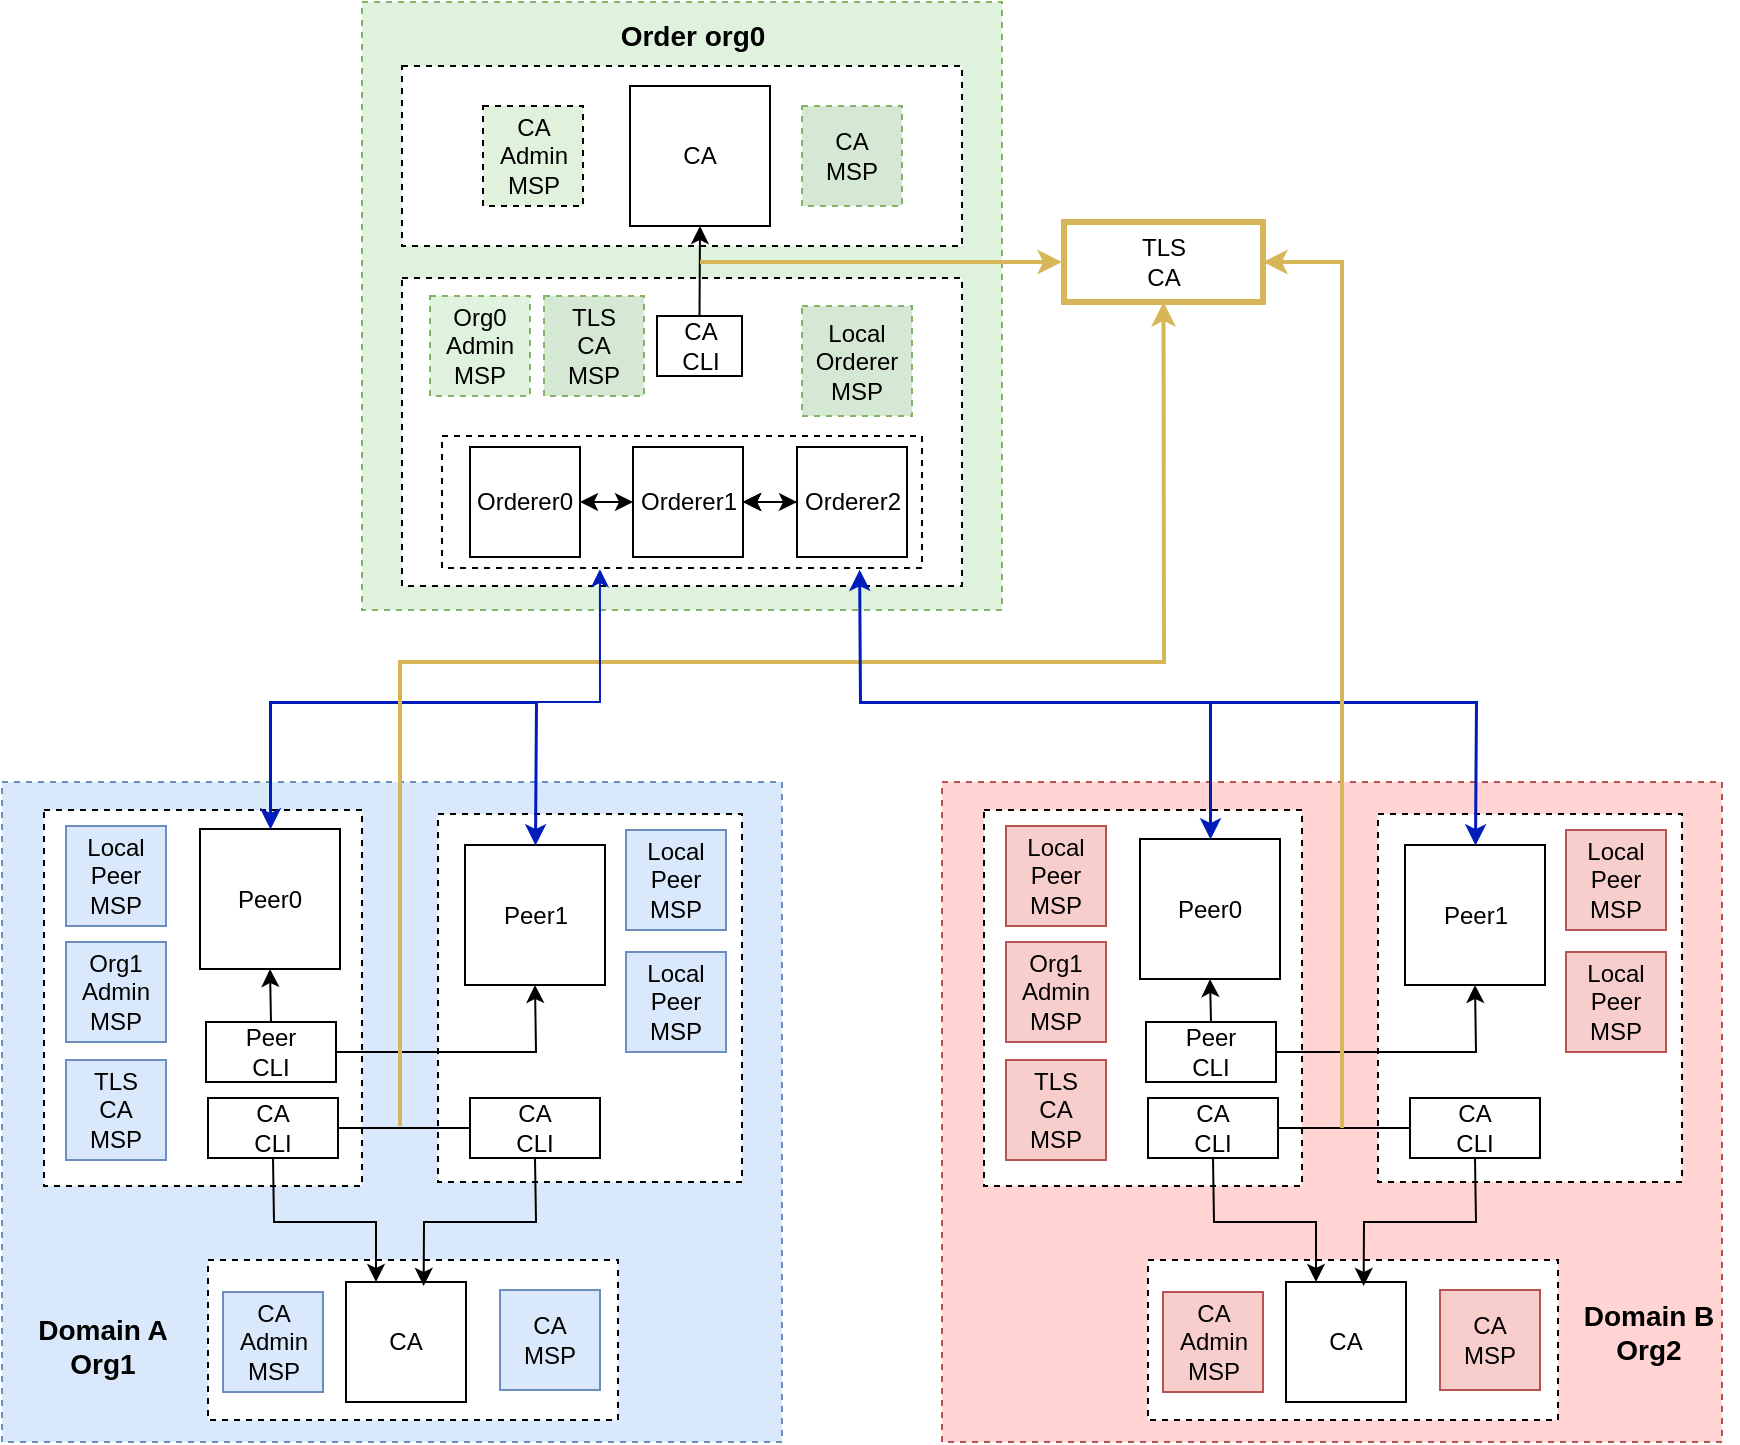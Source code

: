<mxfile version="24.2.5" type="github">
  <diagram name="第 1 页" id="PmLA4qrSaHaohE-0kaDt">
    <mxGraphModel dx="899" dy="428" grid="1" gridSize="10" guides="1" tooltips="1" connect="1" arrows="1" fold="1" page="1" pageScale="1" pageWidth="827" pageHeight="1169" math="0" shadow="0">
      <root>
        <mxCell id="0" />
        <mxCell id="1" parent="0" />
        <mxCell id="LXQ_5_RRnz_cJoP9UmNE-7" value="" style="rounded=0;whiteSpace=wrap;html=1;fillColor=#DEF2DD;strokeColor=#82b366;dashed=1;" vertex="1" parent="1">
          <mxGeometry x="300" y="170" width="320" height="304" as="geometry" />
        </mxCell>
        <mxCell id="LXQ_5_RRnz_cJoP9UmNE-8" value="" style="rounded=0;whiteSpace=wrap;html=1;dashed=1;" vertex="1" parent="1">
          <mxGeometry x="320" y="202" width="280" height="90" as="geometry" />
        </mxCell>
        <mxCell id="LXQ_5_RRnz_cJoP9UmNE-9" value="CA&lt;div&gt;Admin&lt;/div&gt;&lt;div&gt;MSP&lt;/div&gt;" style="rounded=0;whiteSpace=wrap;html=1;fillColor=#e0f2dc;dashed=1;" vertex="1" parent="1">
          <mxGeometry x="360.5" y="222" width="50" height="50" as="geometry" />
        </mxCell>
        <mxCell id="LXQ_5_RRnz_cJoP9UmNE-10" value="CA" style="rounded=0;whiteSpace=wrap;html=1;" vertex="1" parent="1">
          <mxGeometry x="434" y="212" width="70" height="70" as="geometry" />
        </mxCell>
        <mxCell id="LXQ_5_RRnz_cJoP9UmNE-11" value="CA&lt;div&gt;MSP&lt;/div&gt;" style="rounded=0;whiteSpace=wrap;html=1;fillColor=#d5e8d4;strokeColor=#82b366;dashed=1;" vertex="1" parent="1">
          <mxGeometry x="520" y="222" width="50" height="50" as="geometry" />
        </mxCell>
        <mxCell id="LXQ_5_RRnz_cJoP9UmNE-12" value="" style="rounded=0;whiteSpace=wrap;html=1;dashed=1;" vertex="1" parent="1">
          <mxGeometry x="320" y="308" width="280" height="154" as="geometry" />
        </mxCell>
        <mxCell id="LXQ_5_RRnz_cJoP9UmNE-13" value="Org0&lt;div&gt;Admin&lt;/div&gt;&lt;div&gt;MSP&lt;/div&gt;" style="rounded=0;whiteSpace=wrap;html=1;fillColor=#DEF2DD;strokeColor=#82b366;dashed=1;" vertex="1" parent="1">
          <mxGeometry x="334" y="317" width="50" height="50" as="geometry" />
        </mxCell>
        <mxCell id="LXQ_5_RRnz_cJoP9UmNE-15" value="Local&lt;div&gt;Orderer&lt;/div&gt;&lt;div&gt;MSP&lt;/div&gt;" style="rounded=0;whiteSpace=wrap;html=1;fillColor=#d5e8d4;strokeColor=#82b366;dashed=1;" vertex="1" parent="1">
          <mxGeometry x="520" y="322" width="55" height="55" as="geometry" />
        </mxCell>
        <mxCell id="LXQ_5_RRnz_cJoP9UmNE-16" value="CA&lt;div&gt;CLI&lt;/div&gt;" style="rounded=0;whiteSpace=wrap;html=1;" vertex="1" parent="1">
          <mxGeometry x="447.5" y="327" width="42.5" height="30" as="geometry" />
        </mxCell>
        <mxCell id="LXQ_5_RRnz_cJoP9UmNE-17" value="TLS&lt;div&gt;CA&lt;/div&gt;&lt;div&gt;MSP&lt;/div&gt;" style="rounded=0;whiteSpace=wrap;html=1;fillColor=#d5e8d4;strokeColor=#82b366;dashed=1;" vertex="1" parent="1">
          <mxGeometry x="391" y="317" width="50" height="50" as="geometry" />
        </mxCell>
        <mxCell id="LXQ_5_RRnz_cJoP9UmNE-20" value="" style="rounded=0;whiteSpace=wrap;html=1;fillColor=#dae8fc;strokeColor=#6c8ebf;dashed=1;" vertex="1" parent="1">
          <mxGeometry x="120" y="560" width="390" height="330" as="geometry" />
        </mxCell>
        <mxCell id="LXQ_5_RRnz_cJoP9UmNE-21" value="" style="rounded=0;whiteSpace=wrap;html=1;dashed=1;" vertex="1" parent="1">
          <mxGeometry x="141" y="574" width="159" height="188" as="geometry" />
        </mxCell>
        <mxCell id="LXQ_5_RRnz_cJoP9UmNE-22" value="" style="rounded=0;whiteSpace=wrap;html=1;dashed=1;" vertex="1" parent="1">
          <mxGeometry x="338" y="576" width="152" height="184" as="geometry" />
        </mxCell>
        <mxCell id="LXQ_5_RRnz_cJoP9UmNE-23" value="" style="rounded=0;whiteSpace=wrap;html=1;dashed=1;" vertex="1" parent="1">
          <mxGeometry x="223" y="799" width="205" height="80" as="geometry" />
        </mxCell>
        <mxCell id="LXQ_5_RRnz_cJoP9UmNE-24" value="Org1&lt;div&gt;Admin&lt;/div&gt;&lt;div&gt;MSP&lt;/div&gt;" style="rounded=0;whiteSpace=wrap;html=1;fillColor=#dae8fc;strokeColor=#6c8ebf;" vertex="1" parent="1">
          <mxGeometry x="152" y="640" width="50" height="50" as="geometry" />
        </mxCell>
        <mxCell id="LXQ_5_RRnz_cJoP9UmNE-25" value="Local&lt;div&gt;Peer&lt;/div&gt;&lt;div&gt;MSP&lt;/div&gt;" style="rounded=0;whiteSpace=wrap;html=1;fillColor=#dae8fc;strokeColor=#6c8ebf;" vertex="1" parent="1">
          <mxGeometry x="152" y="582" width="50" height="50" as="geometry" />
        </mxCell>
        <mxCell id="LXQ_5_RRnz_cJoP9UmNE-26" value="Local&lt;div&gt;Peer&lt;/div&gt;&lt;div&gt;MSP&lt;/div&gt;" style="rounded=0;whiteSpace=wrap;html=1;fillColor=#dae8fc;strokeColor=#6c8ebf;" vertex="1" parent="1">
          <mxGeometry x="432" y="584" width="50" height="50" as="geometry" />
        </mxCell>
        <mxCell id="LXQ_5_RRnz_cJoP9UmNE-27" value="TLS&lt;div&gt;CA&lt;/div&gt;&lt;div&gt;MSP&lt;/div&gt;" style="rounded=0;whiteSpace=wrap;html=1;fillColor=#dae8fc;strokeColor=#6c8ebf;" vertex="1" parent="1">
          <mxGeometry x="152" y="699" width="50" height="50" as="geometry" />
        </mxCell>
        <mxCell id="LXQ_5_RRnz_cJoP9UmNE-28" value="Peer0" style="rounded=0;whiteSpace=wrap;html=1;" vertex="1" parent="1">
          <mxGeometry x="219" y="583.5" width="70" height="70" as="geometry" />
        </mxCell>
        <mxCell id="LXQ_5_RRnz_cJoP9UmNE-29" value="Peer&lt;div&gt;CLI&lt;/div&gt;" style="rounded=0;whiteSpace=wrap;html=1;" vertex="1" parent="1">
          <mxGeometry x="222" y="680" width="65" height="30" as="geometry" />
        </mxCell>
        <mxCell id="LXQ_5_RRnz_cJoP9UmNE-30" value="CA&lt;div&gt;CLI&lt;/div&gt;" style="rounded=0;whiteSpace=wrap;html=1;" vertex="1" parent="1">
          <mxGeometry x="223" y="718" width="65" height="30" as="geometry" />
        </mxCell>
        <mxCell id="LXQ_5_RRnz_cJoP9UmNE-31" value="Peer1" style="rounded=0;whiteSpace=wrap;html=1;" vertex="1" parent="1">
          <mxGeometry x="351.5" y="591.5" width="70" height="70" as="geometry" />
        </mxCell>
        <mxCell id="LXQ_5_RRnz_cJoP9UmNE-32" value="Local&lt;div&gt;Peer&lt;/div&gt;&lt;div&gt;MSP&lt;/div&gt;" style="rounded=0;whiteSpace=wrap;html=1;fillColor=#dae8fc;strokeColor=#6c8ebf;" vertex="1" parent="1">
          <mxGeometry x="432" y="645" width="50" height="50" as="geometry" />
        </mxCell>
        <mxCell id="LXQ_5_RRnz_cJoP9UmNE-33" value="CA&lt;div&gt;CLI&lt;/div&gt;" style="rounded=0;whiteSpace=wrap;html=1;" vertex="1" parent="1">
          <mxGeometry x="354" y="718" width="65" height="30" as="geometry" />
        </mxCell>
        <mxCell id="LXQ_5_RRnz_cJoP9UmNE-34" value="" style="endArrow=classic;html=1;rounded=0;exitX=0.5;exitY=0;exitDx=0;exitDy=0;entryX=0.5;entryY=1;entryDx=0;entryDy=0;" edge="1" parent="1" source="LXQ_5_RRnz_cJoP9UmNE-29" target="LXQ_5_RRnz_cJoP9UmNE-28">
          <mxGeometry width="50" height="50" relative="1" as="geometry">
            <mxPoint x="-120" y="700" as="sourcePoint" />
            <mxPoint x="-70" y="650" as="targetPoint" />
          </mxGeometry>
        </mxCell>
        <mxCell id="LXQ_5_RRnz_cJoP9UmNE-36" value="" style="endArrow=classic;html=1;rounded=0;exitX=1;exitY=0.5;exitDx=0;exitDy=0;entryX=0.5;entryY=1;entryDx=0;entryDy=0;" edge="1" parent="1" source="LXQ_5_RRnz_cJoP9UmNE-29" target="LXQ_5_RRnz_cJoP9UmNE-31">
          <mxGeometry width="50" height="50" relative="1" as="geometry">
            <mxPoint x="10" y="680" as="sourcePoint" />
            <mxPoint x="60" y="630" as="targetPoint" />
            <Array as="points">
              <mxPoint x="387" y="695" />
            </Array>
          </mxGeometry>
        </mxCell>
        <mxCell id="LXQ_5_RRnz_cJoP9UmNE-38" value="" style="endArrow=none;html=1;rounded=0;entryX=0;entryY=0.5;entryDx=0;entryDy=0;exitX=1;exitY=0.5;exitDx=0;exitDy=0;" edge="1" parent="1" source="LXQ_5_RRnz_cJoP9UmNE-30" target="LXQ_5_RRnz_cJoP9UmNE-33">
          <mxGeometry width="50" height="50" relative="1" as="geometry">
            <mxPoint y="720" as="sourcePoint" />
            <mxPoint x="50" y="670" as="targetPoint" />
          </mxGeometry>
        </mxCell>
        <mxCell id="LXQ_5_RRnz_cJoP9UmNE-39" value="" style="endArrow=classic;html=1;rounded=0;exitX=0.5;exitY=1;exitDx=0;exitDy=0;entryX=0.25;entryY=0;entryDx=0;entryDy=0;" edge="1" parent="1" source="LXQ_5_RRnz_cJoP9UmNE-30" target="LXQ_5_RRnz_cJoP9UmNE-44">
          <mxGeometry width="50" height="50" relative="1" as="geometry">
            <mxPoint x="-10" y="720" as="sourcePoint" />
            <mxPoint x="140" y="940" as="targetPoint" />
            <Array as="points">
              <mxPoint x="256" y="780" />
              <mxPoint x="286" y="780" />
              <mxPoint x="307" y="780" />
            </Array>
          </mxGeometry>
        </mxCell>
        <mxCell id="LXQ_5_RRnz_cJoP9UmNE-43" value="CA&lt;div&gt;Admin&lt;/div&gt;&lt;div&gt;MSP&lt;/div&gt;" style="rounded=0;whiteSpace=wrap;html=1;fillColor=#dae8fc;strokeColor=#6c8ebf;" vertex="1" parent="1">
          <mxGeometry x="230.5" y="815" width="50" height="50" as="geometry" />
        </mxCell>
        <mxCell id="LXQ_5_RRnz_cJoP9UmNE-44" value="CA" style="rounded=0;whiteSpace=wrap;html=1;" vertex="1" parent="1">
          <mxGeometry x="292" y="810" width="60" height="60" as="geometry" />
        </mxCell>
        <mxCell id="LXQ_5_RRnz_cJoP9UmNE-45" value="CA&lt;div&gt;MSP&lt;/div&gt;" style="rounded=0;whiteSpace=wrap;html=1;fillColor=#dae8fc;strokeColor=#6c8ebf;" vertex="1" parent="1">
          <mxGeometry x="369" y="814" width="50" height="50" as="geometry" />
        </mxCell>
        <mxCell id="LXQ_5_RRnz_cJoP9UmNE-46" value="" style="endArrow=classic;html=1;rounded=0;entryX=0.647;entryY=0.033;entryDx=0;entryDy=0;entryPerimeter=0;exitX=0.5;exitY=1;exitDx=0;exitDy=0;" edge="1" parent="1" source="LXQ_5_RRnz_cJoP9UmNE-33" target="LXQ_5_RRnz_cJoP9UmNE-44">
          <mxGeometry width="50" height="50" relative="1" as="geometry">
            <mxPoint x="580" y="830" as="sourcePoint" />
            <mxPoint x="630" y="780" as="targetPoint" />
            <Array as="points">
              <mxPoint x="387" y="780" />
              <mxPoint x="331" y="780" />
            </Array>
          </mxGeometry>
        </mxCell>
        <mxCell id="LXQ_5_RRnz_cJoP9UmNE-47" value="" style="rounded=0;whiteSpace=wrap;html=1;fillColor=#FFD4D2;strokeColor=#b85450;dashed=1;strokeWidth=1;" vertex="1" parent="1">
          <mxGeometry x="590" y="560" width="390" height="330" as="geometry" />
        </mxCell>
        <mxCell id="LXQ_5_RRnz_cJoP9UmNE-48" value="" style="rounded=0;whiteSpace=wrap;html=1;dashed=1;" vertex="1" parent="1">
          <mxGeometry x="611" y="574" width="159" height="188" as="geometry" />
        </mxCell>
        <mxCell id="LXQ_5_RRnz_cJoP9UmNE-49" value="" style="rounded=0;whiteSpace=wrap;html=1;dashed=1;" vertex="1" parent="1">
          <mxGeometry x="808" y="576" width="152" height="184" as="geometry" />
        </mxCell>
        <mxCell id="LXQ_5_RRnz_cJoP9UmNE-50" value="" style="rounded=0;whiteSpace=wrap;html=1;dashed=1;" vertex="1" parent="1">
          <mxGeometry x="693" y="799" width="205" height="80" as="geometry" />
        </mxCell>
        <mxCell id="LXQ_5_RRnz_cJoP9UmNE-51" value="Org1&lt;div&gt;Admin&lt;/div&gt;&lt;div&gt;MSP&lt;/div&gt;" style="rounded=0;whiteSpace=wrap;html=1;fillColor=#f8cecc;strokeColor=#b85450;" vertex="1" parent="1">
          <mxGeometry x="622" y="640" width="50" height="50" as="geometry" />
        </mxCell>
        <mxCell id="LXQ_5_RRnz_cJoP9UmNE-52" value="Local&lt;div&gt;Peer&lt;/div&gt;&lt;div&gt;MSP&lt;/div&gt;" style="rounded=0;whiteSpace=wrap;html=1;fillColor=#f8cecc;strokeColor=#b85450;" vertex="1" parent="1">
          <mxGeometry x="622" y="582" width="50" height="50" as="geometry" />
        </mxCell>
        <mxCell id="LXQ_5_RRnz_cJoP9UmNE-53" value="Local&lt;div&gt;Peer&lt;/div&gt;&lt;div&gt;MSP&lt;/div&gt;" style="rounded=0;whiteSpace=wrap;html=1;fillColor=#f8cecc;strokeColor=#b85450;" vertex="1" parent="1">
          <mxGeometry x="902" y="584" width="50" height="50" as="geometry" />
        </mxCell>
        <mxCell id="LXQ_5_RRnz_cJoP9UmNE-54" value="TLS&lt;div&gt;CA&lt;/div&gt;&lt;div&gt;MSP&lt;/div&gt;" style="rounded=0;whiteSpace=wrap;html=1;fillColor=#f8cecc;strokeColor=#b85450;" vertex="1" parent="1">
          <mxGeometry x="622" y="699" width="50" height="50" as="geometry" />
        </mxCell>
        <mxCell id="LXQ_5_RRnz_cJoP9UmNE-55" value="Peer0" style="rounded=0;whiteSpace=wrap;html=1;" vertex="1" parent="1">
          <mxGeometry x="689" y="588.5" width="70" height="70" as="geometry" />
        </mxCell>
        <mxCell id="LXQ_5_RRnz_cJoP9UmNE-56" value="Peer&lt;div&gt;CLI&lt;/div&gt;" style="rounded=0;whiteSpace=wrap;html=1;" vertex="1" parent="1">
          <mxGeometry x="692" y="680" width="65" height="30" as="geometry" />
        </mxCell>
        <mxCell id="LXQ_5_RRnz_cJoP9UmNE-57" value="CA&lt;div&gt;CLI&lt;/div&gt;" style="rounded=0;whiteSpace=wrap;html=1;" vertex="1" parent="1">
          <mxGeometry x="693" y="718" width="65" height="30" as="geometry" />
        </mxCell>
        <mxCell id="LXQ_5_RRnz_cJoP9UmNE-58" value="Peer1" style="rounded=0;whiteSpace=wrap;html=1;" vertex="1" parent="1">
          <mxGeometry x="821.5" y="591.5" width="70" height="70" as="geometry" />
        </mxCell>
        <mxCell id="LXQ_5_RRnz_cJoP9UmNE-59" value="Local&lt;div&gt;Peer&lt;/div&gt;&lt;div&gt;MSP&lt;/div&gt;" style="rounded=0;whiteSpace=wrap;html=1;fillColor=#f8cecc;strokeColor=#b85450;" vertex="1" parent="1">
          <mxGeometry x="902" y="645" width="50" height="50" as="geometry" />
        </mxCell>
        <mxCell id="LXQ_5_RRnz_cJoP9UmNE-60" value="CA&lt;div&gt;CLI&lt;/div&gt;" style="rounded=0;whiteSpace=wrap;html=1;" vertex="1" parent="1">
          <mxGeometry x="824" y="718" width="65" height="30" as="geometry" />
        </mxCell>
        <mxCell id="LXQ_5_RRnz_cJoP9UmNE-61" value="" style="endArrow=classic;html=1;rounded=0;exitX=0.5;exitY=0;exitDx=0;exitDy=0;entryX=0.5;entryY=1;entryDx=0;entryDy=0;" edge="1" parent="1" source="LXQ_5_RRnz_cJoP9UmNE-56" target="LXQ_5_RRnz_cJoP9UmNE-55">
          <mxGeometry width="50" height="50" relative="1" as="geometry">
            <mxPoint x="350" y="700" as="sourcePoint" />
            <mxPoint x="400" y="650" as="targetPoint" />
          </mxGeometry>
        </mxCell>
        <mxCell id="LXQ_5_RRnz_cJoP9UmNE-62" value="" style="endArrow=classic;html=1;rounded=0;exitX=1;exitY=0.5;exitDx=0;exitDy=0;entryX=0.5;entryY=1;entryDx=0;entryDy=0;" edge="1" parent="1" source="LXQ_5_RRnz_cJoP9UmNE-56" target="LXQ_5_RRnz_cJoP9UmNE-58">
          <mxGeometry width="50" height="50" relative="1" as="geometry">
            <mxPoint x="480" y="680" as="sourcePoint" />
            <mxPoint x="530" y="630" as="targetPoint" />
            <Array as="points">
              <mxPoint x="857" y="695" />
            </Array>
          </mxGeometry>
        </mxCell>
        <mxCell id="LXQ_5_RRnz_cJoP9UmNE-63" value="" style="endArrow=none;html=1;rounded=0;entryX=0;entryY=0.5;entryDx=0;entryDy=0;exitX=1;exitY=0.5;exitDx=0;exitDy=0;" edge="1" parent="1" source="LXQ_5_RRnz_cJoP9UmNE-57" target="LXQ_5_RRnz_cJoP9UmNE-60">
          <mxGeometry width="50" height="50" relative="1" as="geometry">
            <mxPoint x="470" y="720" as="sourcePoint" />
            <mxPoint x="520" y="670" as="targetPoint" />
          </mxGeometry>
        </mxCell>
        <mxCell id="LXQ_5_RRnz_cJoP9UmNE-64" value="" style="endArrow=classic;html=1;rounded=0;exitX=0.5;exitY=1;exitDx=0;exitDy=0;entryX=0.25;entryY=0;entryDx=0;entryDy=0;" edge="1" parent="1" source="LXQ_5_RRnz_cJoP9UmNE-57" target="LXQ_5_RRnz_cJoP9UmNE-66">
          <mxGeometry width="50" height="50" relative="1" as="geometry">
            <mxPoint x="460" y="720" as="sourcePoint" />
            <mxPoint x="610" y="940" as="targetPoint" />
            <Array as="points">
              <mxPoint x="726" y="780" />
              <mxPoint x="756" y="780" />
              <mxPoint x="777" y="780" />
            </Array>
          </mxGeometry>
        </mxCell>
        <mxCell id="LXQ_5_RRnz_cJoP9UmNE-65" value="CA&lt;div&gt;Admin&lt;/div&gt;&lt;div&gt;MSP&lt;/div&gt;" style="rounded=0;whiteSpace=wrap;html=1;fillColor=#f8cecc;strokeColor=#b85450;" vertex="1" parent="1">
          <mxGeometry x="700.5" y="815" width="50" height="50" as="geometry" />
        </mxCell>
        <mxCell id="LXQ_5_RRnz_cJoP9UmNE-66" value="CA" style="rounded=0;whiteSpace=wrap;html=1;" vertex="1" parent="1">
          <mxGeometry x="762" y="810" width="60" height="60" as="geometry" />
        </mxCell>
        <mxCell id="LXQ_5_RRnz_cJoP9UmNE-67" value="CA&lt;div&gt;MSP&lt;/div&gt;" style="rounded=0;whiteSpace=wrap;html=1;fillColor=#f8cecc;strokeColor=#b85450;" vertex="1" parent="1">
          <mxGeometry x="839" y="814" width="50" height="50" as="geometry" />
        </mxCell>
        <mxCell id="LXQ_5_RRnz_cJoP9UmNE-68" value="" style="endArrow=classic;html=1;rounded=0;entryX=0.647;entryY=0.033;entryDx=0;entryDy=0;entryPerimeter=0;exitX=0.5;exitY=1;exitDx=0;exitDy=0;" edge="1" parent="1" source="LXQ_5_RRnz_cJoP9UmNE-60" target="LXQ_5_RRnz_cJoP9UmNE-66">
          <mxGeometry width="50" height="50" relative="1" as="geometry">
            <mxPoint x="1050" y="830" as="sourcePoint" />
            <mxPoint x="1100" y="780" as="targetPoint" />
            <Array as="points">
              <mxPoint x="857" y="780" />
              <mxPoint x="801" y="780" />
            </Array>
          </mxGeometry>
        </mxCell>
        <mxCell id="LXQ_5_RRnz_cJoP9UmNE-69" value="&lt;b style=&quot;font-size: 14px;&quot;&gt;&lt;font style=&quot;font-size: 14px;&quot;&gt;Domain A&lt;/font&gt;&lt;/b&gt;&lt;div style=&quot;font-size: 14px;&quot;&gt;&lt;b style=&quot;&quot;&gt;&lt;font style=&quot;font-size: 14px;&quot;&gt;Org1&lt;/font&gt;&lt;/b&gt;&lt;/div&gt;" style="text;html=1;align=center;verticalAlign=middle;resizable=0;points=[];autosize=1;strokeColor=none;fillColor=none;" vertex="1" parent="1">
          <mxGeometry x="125" y="817" width="90" height="50" as="geometry" />
        </mxCell>
        <mxCell id="LXQ_5_RRnz_cJoP9UmNE-70" value="&lt;b style=&quot;font-size: 14px;&quot;&gt;&lt;font style=&quot;font-size: 14px;&quot;&gt;Domain B&lt;/font&gt;&lt;/b&gt;&lt;div style=&quot;font-size: 14px;&quot;&gt;&lt;b style=&quot;&quot;&gt;&lt;font style=&quot;font-size: 14px;&quot;&gt;Org2&lt;/font&gt;&lt;/b&gt;&lt;/div&gt;" style="text;html=1;align=center;verticalAlign=middle;resizable=0;points=[];autosize=1;strokeColor=none;fillColor=none;" vertex="1" parent="1">
          <mxGeometry x="898" y="810" width="90" height="50" as="geometry" />
        </mxCell>
        <mxCell id="LXQ_5_RRnz_cJoP9UmNE-71" value="TLS&lt;div&gt;CA&lt;/div&gt;" style="rounded=0;whiteSpace=wrap;html=1;fillColor=#FFFFFF;strokeColor=#d6b656;strokeWidth=3;" vertex="1" parent="1">
          <mxGeometry x="651" y="280" width="99.5" height="40" as="geometry" />
        </mxCell>
        <mxCell id="LXQ_5_RRnz_cJoP9UmNE-72" value="" style="endArrow=classic;startArrow=classic;html=1;rounded=0;entryX=0.5;entryY=0;entryDx=0;entryDy=0;exitX=0.5;exitY=0;exitDx=0;exitDy=0;fillColor=#0050ef;strokeColor=#001DBC;strokeWidth=1.5;align=center;verticalAlign=middle;fontFamily=Helvetica;fontSize=11;fontColor=default;labelBackgroundColor=default;" edge="1" parent="1" source="LXQ_5_RRnz_cJoP9UmNE-28" target="LXQ_5_RRnz_cJoP9UmNE-31">
          <mxGeometry width="50" height="50" relative="1" as="geometry">
            <mxPoint x="140" y="520" as="sourcePoint" />
            <mxPoint x="190" y="470" as="targetPoint" />
            <Array as="points">
              <mxPoint x="254" y="520" />
              <mxPoint x="387" y="520" />
            </Array>
          </mxGeometry>
        </mxCell>
        <mxCell id="LXQ_5_RRnz_cJoP9UmNE-74" value="" style="endArrow=classic;startArrow=classic;html=1;rounded=0;exitX=0.5;exitY=0;exitDx=0;exitDy=0;entryX=0.5;entryY=0;entryDx=0;entryDy=0;fillColor=#0050ef;strokeColor=#001DBC;strokeWidth=1.5;" edge="1" parent="1" source="LXQ_5_RRnz_cJoP9UmNE-55" target="LXQ_5_RRnz_cJoP9UmNE-58">
          <mxGeometry width="50" height="50" relative="1" as="geometry">
            <mxPoint x="790" y="490" as="sourcePoint" />
            <mxPoint x="840" y="440" as="targetPoint" />
            <Array as="points">
              <mxPoint x="724" y="520" />
              <mxPoint x="857" y="520" />
            </Array>
          </mxGeometry>
        </mxCell>
        <mxCell id="LXQ_5_RRnz_cJoP9UmNE-76" value="" style="endArrow=classic;html=1;rounded=0;entryX=0.5;entryY=1;entryDx=0;entryDy=0;fillColor=#fff2cc;strokeColor=#d6b656;strokeWidth=2;" edge="1" parent="1" target="LXQ_5_RRnz_cJoP9UmNE-71">
          <mxGeometry width="50" height="50" relative="1" as="geometry">
            <mxPoint x="319" y="732" as="sourcePoint" />
            <mxPoint x="880.5" y="342.0" as="targetPoint" />
            <Array as="points">
              <mxPoint x="319" y="500" />
              <mxPoint x="701" y="500" />
            </Array>
          </mxGeometry>
        </mxCell>
        <mxCell id="LXQ_5_RRnz_cJoP9UmNE-78" value="" style="endArrow=classic;html=1;rounded=0;entryX=1;entryY=0.5;entryDx=0;entryDy=0;fillColor=#fff2cc;strokeColor=#d6b656;strokeWidth=2;" edge="1" parent="1" target="LXQ_5_RRnz_cJoP9UmNE-71">
          <mxGeometry width="50" height="50" relative="1" as="geometry">
            <mxPoint x="790" y="733" as="sourcePoint" />
            <mxPoint x="940" y="393" as="targetPoint" />
            <Array as="points">
              <mxPoint x="790" y="300" />
            </Array>
          </mxGeometry>
        </mxCell>
        <mxCell id="LXQ_5_RRnz_cJoP9UmNE-84" value="" style="rounded=0;whiteSpace=wrap;html=1;dashed=1;" vertex="1" parent="1">
          <mxGeometry x="340" y="387" width="240" height="66" as="geometry" />
        </mxCell>
        <mxCell id="LXQ_5_RRnz_cJoP9UmNE-14" value="Orderer0" style="rounded=0;whiteSpace=wrap;html=1;" vertex="1" parent="1">
          <mxGeometry x="354" y="392.5" width="55" height="55" as="geometry" />
        </mxCell>
        <mxCell id="LXQ_5_RRnz_cJoP9UmNE-82" value="Orderer1" style="rounded=0;whiteSpace=wrap;html=1;" vertex="1" parent="1">
          <mxGeometry x="435.5" y="392.5" width="55" height="55" as="geometry" />
        </mxCell>
        <mxCell id="LXQ_5_RRnz_cJoP9UmNE-88" value="" style="edgeStyle=orthogonalEdgeStyle;rounded=0;orthogonalLoop=1;jettySize=auto;html=1;" edge="1" parent="1" source="LXQ_5_RRnz_cJoP9UmNE-83" target="LXQ_5_RRnz_cJoP9UmNE-82">
          <mxGeometry relative="1" as="geometry" />
        </mxCell>
        <mxCell id="LXQ_5_RRnz_cJoP9UmNE-89" value="" style="edgeStyle=orthogonalEdgeStyle;rounded=0;orthogonalLoop=1;jettySize=auto;html=1;" edge="1" parent="1" source="LXQ_5_RRnz_cJoP9UmNE-83" target="LXQ_5_RRnz_cJoP9UmNE-82">
          <mxGeometry relative="1" as="geometry" />
        </mxCell>
        <mxCell id="LXQ_5_RRnz_cJoP9UmNE-83" value="Orderer2" style="rounded=0;whiteSpace=wrap;html=1;" vertex="1" parent="1">
          <mxGeometry x="517.5" y="392.5" width="55" height="55" as="geometry" />
        </mxCell>
        <mxCell id="LXQ_5_RRnz_cJoP9UmNE-86" value="" style="endArrow=classic;startArrow=classic;html=1;rounded=0;entryX=0;entryY=0.5;entryDx=0;entryDy=0;exitX=1;exitY=0.5;exitDx=0;exitDy=0;" edge="1" parent="1" source="LXQ_5_RRnz_cJoP9UmNE-14" target="LXQ_5_RRnz_cJoP9UmNE-82">
          <mxGeometry width="50" height="50" relative="1" as="geometry">
            <mxPoint x="20" y="462" as="sourcePoint" />
            <mxPoint x="70" y="412" as="targetPoint" />
          </mxGeometry>
        </mxCell>
        <mxCell id="LXQ_5_RRnz_cJoP9UmNE-87" value="" style="endArrow=classic;startArrow=classic;html=1;rounded=0;exitX=1;exitY=0.5;exitDx=0;exitDy=0;entryX=0;entryY=0.5;entryDx=0;entryDy=0;" edge="1" parent="1" source="LXQ_5_RRnz_cJoP9UmNE-82" target="LXQ_5_RRnz_cJoP9UmNE-83">
          <mxGeometry width="50" height="50" relative="1" as="geometry">
            <mxPoint x="1010" y="452" as="sourcePoint" />
            <mxPoint x="520" y="420" as="targetPoint" />
          </mxGeometry>
        </mxCell>
        <mxCell id="LXQ_5_RRnz_cJoP9UmNE-90" value="" style="endArrow=classic;html=1;rounded=0;entryX=0.5;entryY=1;entryDx=0;entryDy=0;exitX=0.5;exitY=0;exitDx=0;exitDy=0;" edge="1" parent="1" source="LXQ_5_RRnz_cJoP9UmNE-16" target="LXQ_5_RRnz_cJoP9UmNE-10">
          <mxGeometry width="50" height="50" relative="1" as="geometry">
            <mxPoint x="140" y="362" as="sourcePoint" />
            <mxPoint x="190" y="312" as="targetPoint" />
          </mxGeometry>
        </mxCell>
        <mxCell id="LXQ_5_RRnz_cJoP9UmNE-91" value="" style="endArrow=classic;html=1;rounded=0;entryX=0;entryY=0.5;entryDx=0;entryDy=0;strokeColor=#d6b656;strokeWidth=2;align=center;verticalAlign=middle;fontFamily=Helvetica;fontSize=11;fontColor=default;labelBackgroundColor=default;fillColor=#fff2cc;" edge="1" parent="1">
          <mxGeometry width="50" height="50" relative="1" as="geometry">
            <mxPoint x="469" y="300" as="sourcePoint" />
            <mxPoint x="650" y="300" as="targetPoint" />
          </mxGeometry>
        </mxCell>
        <mxCell id="LXQ_5_RRnz_cJoP9UmNE-92" value="" style="endArrow=classic;html=1;rounded=0;entryX=0.329;entryY=1.009;entryDx=0;entryDy=0;entryPerimeter=0;fillColor=#0050ef;strokeColor=#001DBC;" edge="1" parent="1" target="LXQ_5_RRnz_cJoP9UmNE-84">
          <mxGeometry width="50" height="50" relative="1" as="geometry">
            <mxPoint x="387" y="520" as="sourcePoint" />
            <mxPoint x="67" y="400" as="targetPoint" />
            <Array as="points">
              <mxPoint x="419" y="520" />
            </Array>
          </mxGeometry>
        </mxCell>
        <mxCell id="LXQ_5_RRnz_cJoP9UmNE-93" value="" style="endArrow=classic;html=1;rounded=0;entryX=0.869;entryY=1.009;entryDx=0;entryDy=0;entryPerimeter=0;strokeWidth=1.5;fillColor=#0050ef;strokeColor=#001DBC;" edge="1" parent="1">
          <mxGeometry width="50" height="50" relative="1" as="geometry">
            <mxPoint x="730" y="520" as="sourcePoint" />
            <mxPoint x="548.56" y="453.594" as="targetPoint" />
            <Array as="points">
              <mxPoint x="549" y="520" />
            </Array>
          </mxGeometry>
        </mxCell>
        <mxCell id="LXQ_5_RRnz_cJoP9UmNE-96" value="&lt;b style=&quot;font-size: 14px;&quot;&gt;Order&amp;nbsp;&lt;span style=&quot;background-color: initial;&quot;&gt;org0&lt;/span&gt;&lt;/b&gt;" style="text;html=1;align=center;verticalAlign=middle;resizable=0;points=[];autosize=1;strokeColor=none;fillColor=none;" vertex="1" parent="1">
          <mxGeometry x="414.5" y="172" width="100" height="30" as="geometry" />
        </mxCell>
      </root>
    </mxGraphModel>
  </diagram>
</mxfile>
